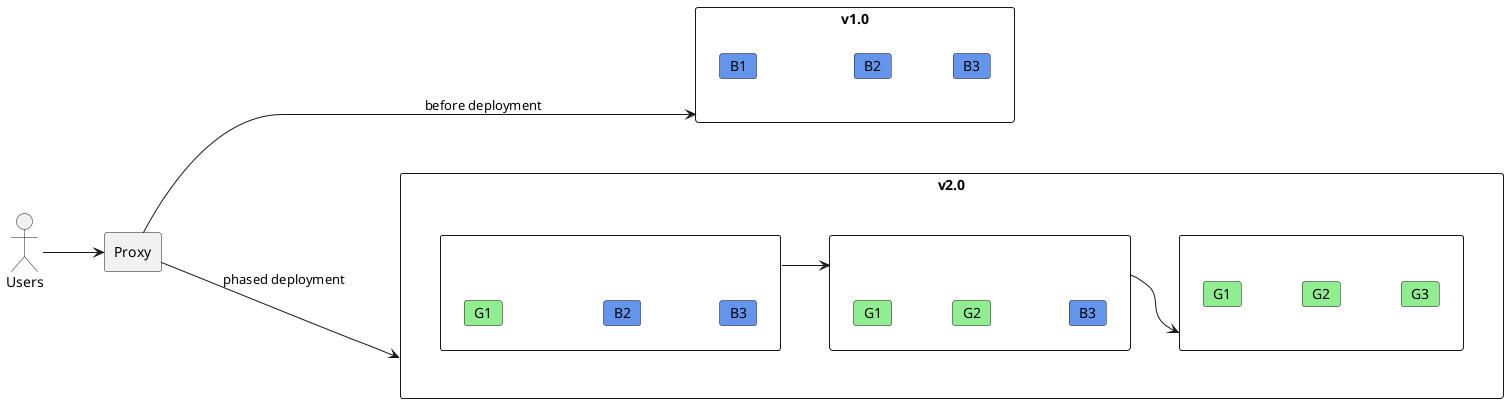 @startuml Rolling Deployment
skinparam backgroundcolor transparent

left to right direction

actor Users
agent Proxy

rectangle "v1.0" as V1 {
    card B1 #CornflowerBlue
    card B2 #CornflowerBlue
    card B3 #CornflowerBlue

    [B1] -[hidden]-> [B2]
    [B2] -[hidden]-> [B3]
}

rectangle "v2.0" as V2 {
    rectangle " " as V2B1 {
        card G1 as 1G1 #LightGreen
        card B2 as 1B2 #CornflowerBlue
        card B3 as 1B3 #CornflowerBlue

        [1G1] -[hidden]-> [1B2]
        [1B2] -[hidden]-> [1B3]
    }

    rectangle " " as V2B2 {
        card G1 as 2G1 #LightGreen
        card G2 as 2G2 #LightGreen
        card B3 as 2B3 #CornflowerBlue

        [2G1] -[hidden]-> [2G2]
        [2G2] -[hidden]-> [2B3]
    }

    rectangle " " as V2B3 {
        card G1 as 3G1 #LightGreen
        card G2 as 3G2 #LightGreen
        card G3 as 3G3 #LightGreen

        [3G1] -[hidden]-> [3G2]
        [3G2] -[hidden]-> [3G3]
    }

    V2B1 ----> V2B2
    V2B2 ----> V2B3
}

Users --> Proxy
Proxy -----> V1 : before deployment
Proxy ---> V2 : phased deployment
@enduml